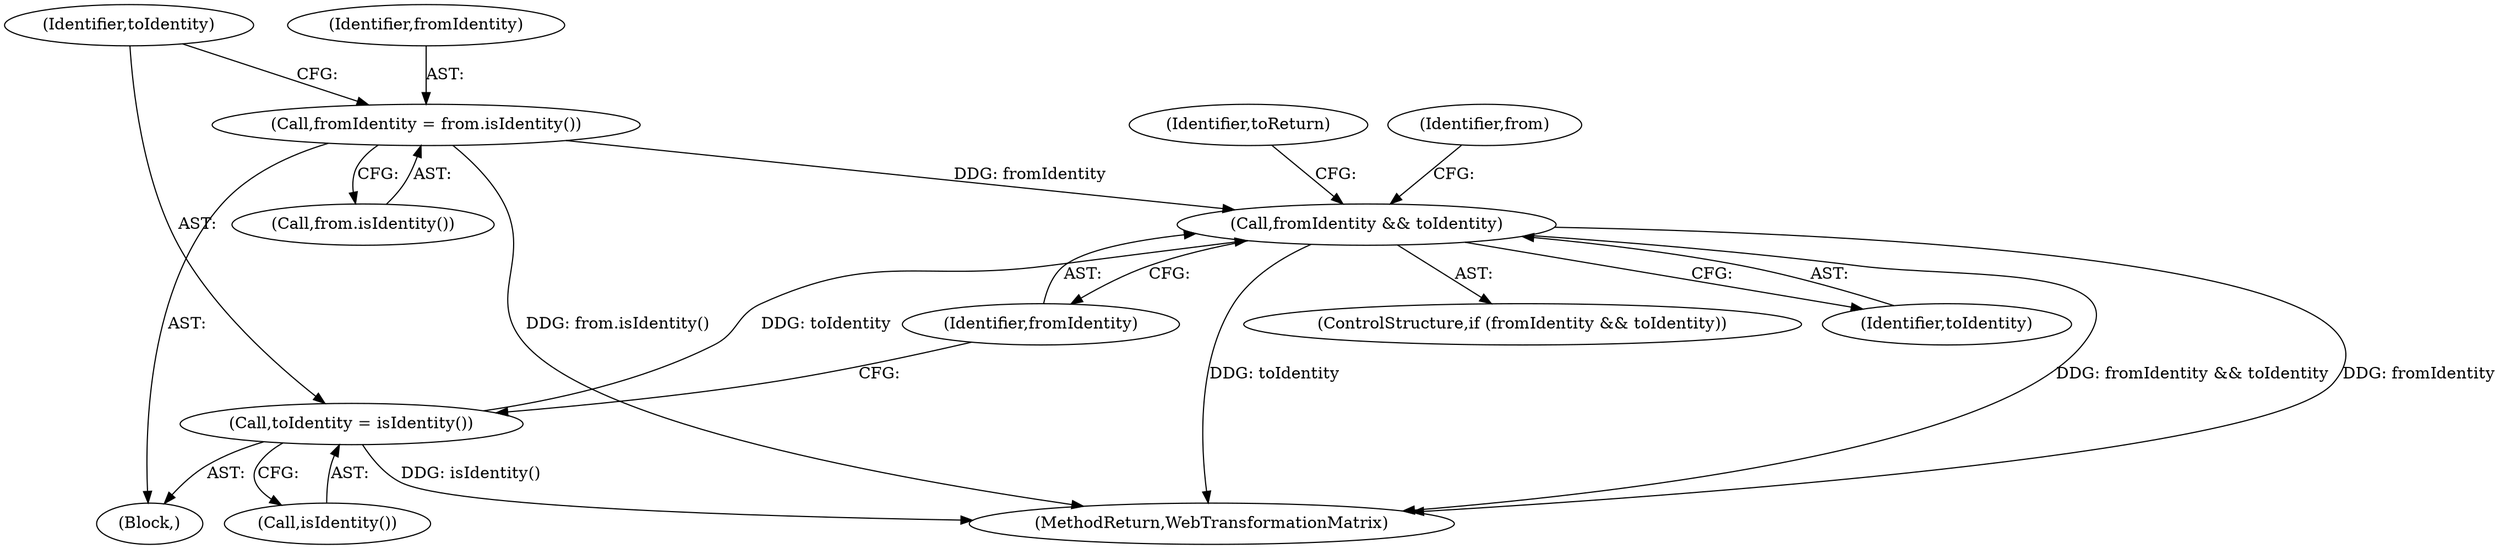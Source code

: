 digraph "1_Chrome_3c036ca040c114c077e13c35baaea78e2ddbaf61@del" {
"1000114" [label="(Call,fromIdentity && toIdentity)"];
"1000106" [label="(Call,fromIdentity = from.isIdentity())"];
"1000110" [label="(Call,toIdentity = isIdentity())"];
"1000115" [label="(Identifier,fromIdentity)"];
"1000187" [label="(MethodReturn,WebTransformationMatrix)"];
"1000111" [label="(Identifier,toIdentity)"];
"1000107" [label="(Identifier,fromIdentity)"];
"1000118" [label="(Identifier,toReturn)"];
"1000114" [label="(Call,fromIdentity && toIdentity)"];
"1000106" [label="(Call,fromIdentity = from.isIdentity())"];
"1000103" [label="(Block,)"];
"1000108" [label="(Call,from.isIdentity())"];
"1000113" [label="(ControlStructure,if (fromIdentity && toIdentity))"];
"1000121" [label="(Identifier,from)"];
"1000110" [label="(Call,toIdentity = isIdentity())"];
"1000112" [label="(Call,isIdentity())"];
"1000116" [label="(Identifier,toIdentity)"];
"1000114" -> "1000113"  [label="AST: "];
"1000114" -> "1000115"  [label="CFG: "];
"1000114" -> "1000116"  [label="CFG: "];
"1000115" -> "1000114"  [label="AST: "];
"1000116" -> "1000114"  [label="AST: "];
"1000118" -> "1000114"  [label="CFG: "];
"1000121" -> "1000114"  [label="CFG: "];
"1000114" -> "1000187"  [label="DDG: fromIdentity && toIdentity"];
"1000114" -> "1000187"  [label="DDG: fromIdentity"];
"1000114" -> "1000187"  [label="DDG: toIdentity"];
"1000106" -> "1000114"  [label="DDG: fromIdentity"];
"1000110" -> "1000114"  [label="DDG: toIdentity"];
"1000106" -> "1000103"  [label="AST: "];
"1000106" -> "1000108"  [label="CFG: "];
"1000107" -> "1000106"  [label="AST: "];
"1000108" -> "1000106"  [label="AST: "];
"1000111" -> "1000106"  [label="CFG: "];
"1000106" -> "1000187"  [label="DDG: from.isIdentity()"];
"1000110" -> "1000103"  [label="AST: "];
"1000110" -> "1000112"  [label="CFG: "];
"1000111" -> "1000110"  [label="AST: "];
"1000112" -> "1000110"  [label="AST: "];
"1000115" -> "1000110"  [label="CFG: "];
"1000110" -> "1000187"  [label="DDG: isIdentity()"];
}
